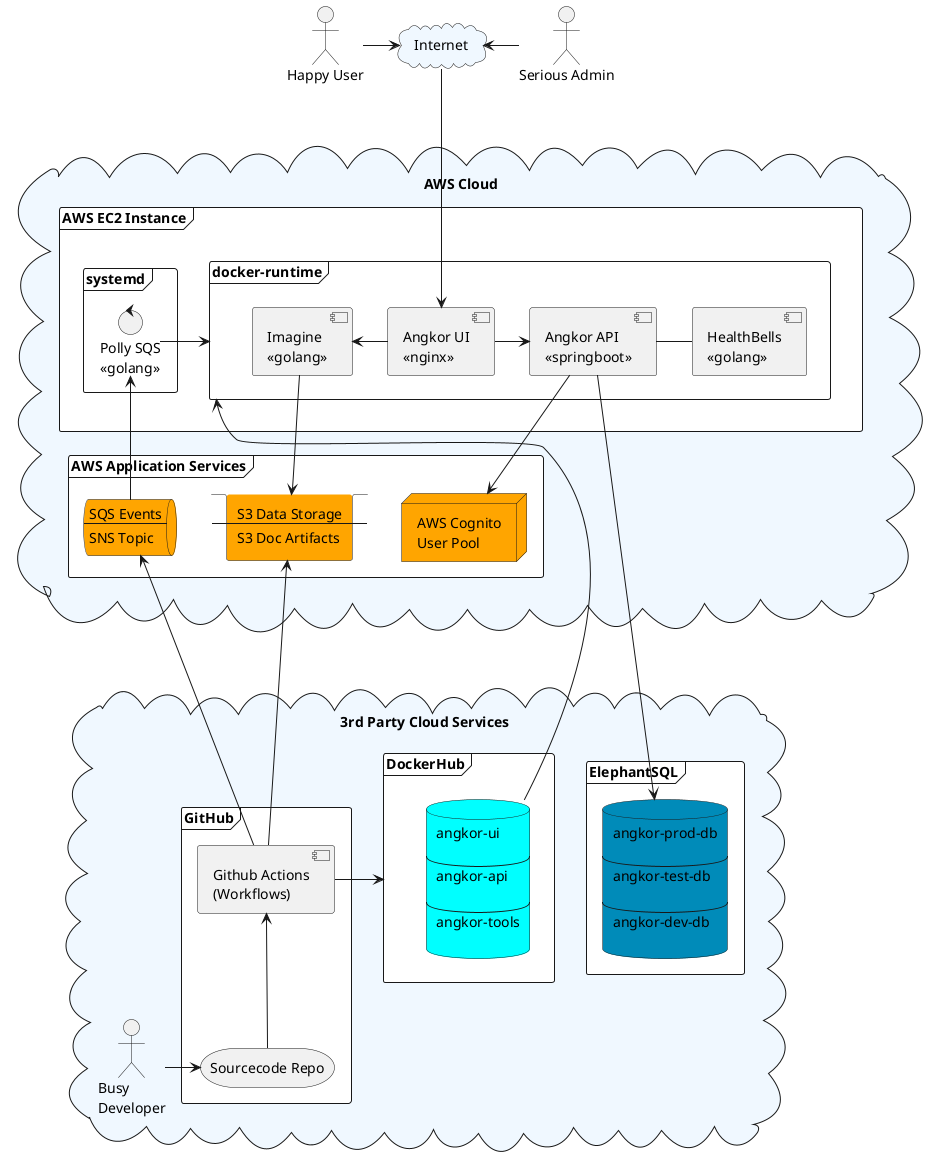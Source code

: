@startuml

skinparam monochrome false
skinparam shadowing false

actor "Happy User" as user
actor "Serious Admin" as admin

cloud "AWS Cloud" #AliceBlue {
    frame "AWS EC2 Instance" as ec2 #white {
        frame "docker-runtime" as docker {
            component "Angkor UI\n<<nginx>>" as ui
            component "Angkor API\n<<springboot>>" as api
            component "Imagine\n<<golang>>" as imagine
            component "HealthBells\n<<golang>>" as healthbells
        }
        frame "systemd" {
          control "Polly SQS\n<<golang>>" as polly
        }
    }
    frame "AWS Application Services" #white {
        stack s3data #orange [
            S3 Data Storage
            ---
            S3 Doc Artifacts
        ]

        queue sqs #orange [
        SQS Events
        ---
        SNS Topic
        ]
        node  "AWS Cognito\nUser Pool" as cognito #orange
    }

}

cloud "Internet" as internet #AliceBlue {
}

cloud "3rd Party Cloud Services" #AliceBlue {

     actor "Busy\nDeveloper" as developer
     frame DockerHub as dockerhub #white {
            database dockerrepos #cyan [
             angkor-ui

            ----
             angkor-api

            ----
             angkor-tools

            ]
     }

     frame "ElephantSQL" #white {

            database proddb #008bb9 [
             angkor-prod-db

            ----
             angkor-test-db

            ----
             angkor-dev-db

            ]
     }

     frame GitHub as github #white {
         storage "Sourcecode Repo" as code
         component "Github Actions\n(Workflows)" as actions
     }
 }

user --right-> internet
admin --left-> internet
polly -right-> docker
polly  <-down- sqs
api --down--->proddb
api -right- healthbells
api -down-> cognito
ui -> api
ui -left-> imagine
imagine -down-> s3data
docker <- dockerrepos
internet -down--> ui

actions -right-> dockerhub
actions -up-> sqs
actions -up-> s3data

code -up-> actions
code <-right- developer
    @enduml
